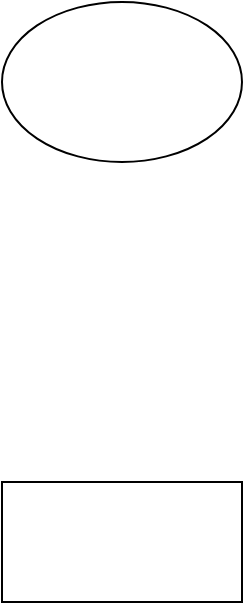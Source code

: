 <mxfile version="15.4.0" type="device"><diagram id="Gr8eLKI50EKaMuv7L0XR" name="Page-1"><mxGraphModel dx="1086" dy="806" grid="1" gridSize="10" guides="1" tooltips="1" connect="1" arrows="1" fold="1" page="1" pageScale="1" pageWidth="850" pageHeight="1100" math="0" shadow="0"><root><mxCell id="0"/><mxCell id="1" parent="0"/><mxCell id="dde1bQXauOGB9QP5MdAG-1" value="" style="rounded=0;whiteSpace=wrap;html=1;" vertex="1" parent="1"><mxGeometry x="365" y="290" width="120" height="60" as="geometry"/></mxCell><mxCell id="dde1bQXauOGB9QP5MdAG-2" value="" style="ellipse;whiteSpace=wrap;html=1;" vertex="1" parent="1"><mxGeometry x="365" y="50" width="120" height="80" as="geometry"/></mxCell></root></mxGraphModel></diagram></mxfile>